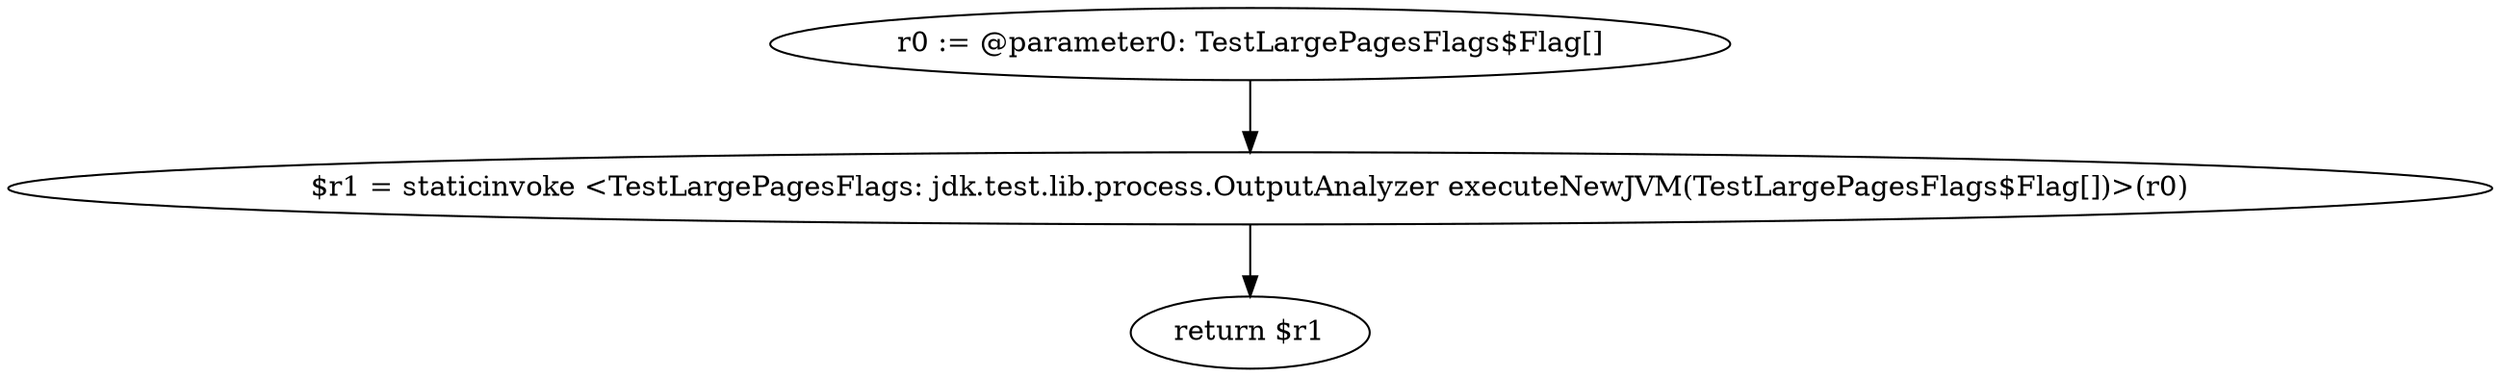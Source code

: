 digraph "unitGraph" {
    "r0 := @parameter0: TestLargePagesFlags$Flag[]"
    "$r1 = staticinvoke <TestLargePagesFlags: jdk.test.lib.process.OutputAnalyzer executeNewJVM(TestLargePagesFlags$Flag[])>(r0)"
    "return $r1"
    "r0 := @parameter0: TestLargePagesFlags$Flag[]"->"$r1 = staticinvoke <TestLargePagesFlags: jdk.test.lib.process.OutputAnalyzer executeNewJVM(TestLargePagesFlags$Flag[])>(r0)";
    "$r1 = staticinvoke <TestLargePagesFlags: jdk.test.lib.process.OutputAnalyzer executeNewJVM(TestLargePagesFlags$Flag[])>(r0)"->"return $r1";
}
